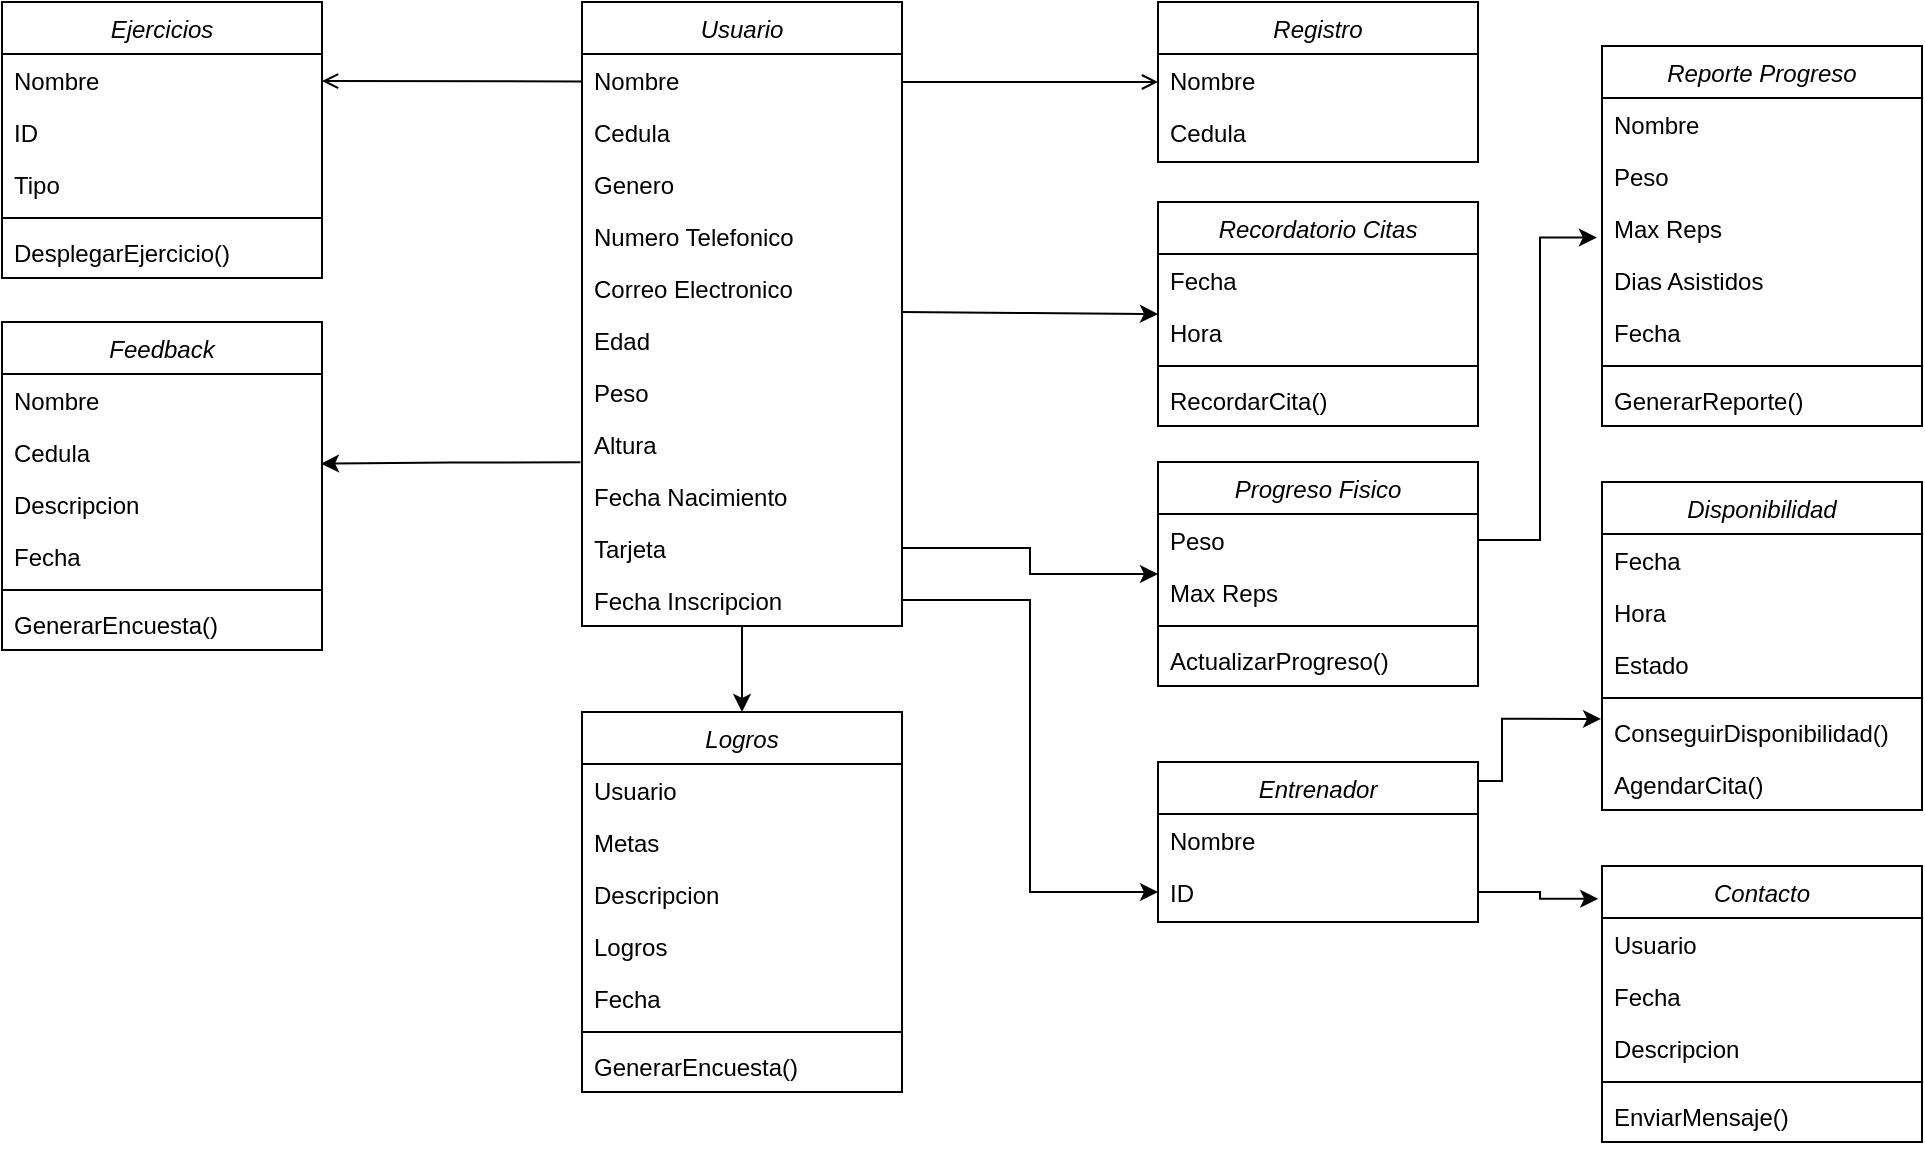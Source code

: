 <mxfile version="22.1.4" type="github">
  <diagram id="C5RBs43oDa-KdzZeNtuy" name="Page-1">
    <mxGraphModel dx="1816" dy="545" grid="1" gridSize="10" guides="1" tooltips="1" connect="1" arrows="1" fold="1" page="1" pageScale="1" pageWidth="827" pageHeight="1169" math="0" shadow="0">
      <root>
        <mxCell id="WIyWlLk6GJQsqaUBKTNV-0" />
        <mxCell id="WIyWlLk6GJQsqaUBKTNV-1" parent="WIyWlLk6GJQsqaUBKTNV-0" />
        <mxCell id="PNOMTLIYV8iumhKyd8af-56" style="edgeStyle=orthogonalEdgeStyle;rounded=0;orthogonalLoop=1;jettySize=auto;html=1;" edge="1" parent="WIyWlLk6GJQsqaUBKTNV-1" source="zkfFHV4jXpPFQw0GAbJ--0" target="PNOMTLIYV8iumhKyd8af-48">
          <mxGeometry relative="1" as="geometry" />
        </mxCell>
        <mxCell id="zkfFHV4jXpPFQw0GAbJ--0" value="Usuario" style="swimlane;fontStyle=2;align=center;verticalAlign=top;childLayout=stackLayout;horizontal=1;startSize=26;horizontalStack=0;resizeParent=1;resizeLast=0;collapsible=1;marginBottom=0;rounded=0;shadow=0;strokeWidth=1;" parent="WIyWlLk6GJQsqaUBKTNV-1" vertex="1">
          <mxGeometry x="20" y="40" width="160" height="312" as="geometry">
            <mxRectangle x="220" y="120" width="160" height="26" as="alternateBounds" />
          </mxGeometry>
        </mxCell>
        <mxCell id="zkfFHV4jXpPFQw0GAbJ--1" value="Nombre" style="text;align=left;verticalAlign=top;spacingLeft=4;spacingRight=4;overflow=hidden;rotatable=0;points=[[0,0.5],[1,0.5]];portConstraint=eastwest;" parent="zkfFHV4jXpPFQw0GAbJ--0" vertex="1">
          <mxGeometry y="26" width="160" height="26" as="geometry" />
        </mxCell>
        <mxCell id="mWHJRFIgZ-QMwkm3Dyj9-5" value="Cedula" style="text;align=left;verticalAlign=top;spacingLeft=4;spacingRight=4;overflow=hidden;rotatable=0;points=[[0,0.5],[1,0.5]];portConstraint=eastwest;rounded=0;shadow=0;html=0;" parent="zkfFHV4jXpPFQw0GAbJ--0" vertex="1">
          <mxGeometry y="52" width="160" height="26" as="geometry" />
        </mxCell>
        <mxCell id="mWHJRFIgZ-QMwkm3Dyj9-9" value="Genero" style="text;align=left;verticalAlign=top;spacingLeft=4;spacingRight=4;overflow=hidden;rotatable=0;points=[[0,0.5],[1,0.5]];portConstraint=eastwest;rounded=0;shadow=0;html=0;" parent="zkfFHV4jXpPFQw0GAbJ--0" vertex="1">
          <mxGeometry y="78" width="160" height="26" as="geometry" />
        </mxCell>
        <mxCell id="zkfFHV4jXpPFQw0GAbJ--2" value="Numero Telefonico" style="text;align=left;verticalAlign=top;spacingLeft=4;spacingRight=4;overflow=hidden;rotatable=0;points=[[0,0.5],[1,0.5]];portConstraint=eastwest;rounded=0;shadow=0;html=0;" parent="zkfFHV4jXpPFQw0GAbJ--0" vertex="1">
          <mxGeometry y="104" width="160" height="26" as="geometry" />
        </mxCell>
        <mxCell id="zkfFHV4jXpPFQw0GAbJ--3" value="Correo Electronico" style="text;align=left;verticalAlign=top;spacingLeft=4;spacingRight=4;overflow=hidden;rotatable=0;points=[[0,0.5],[1,0.5]];portConstraint=eastwest;rounded=0;shadow=0;html=0;" parent="zkfFHV4jXpPFQw0GAbJ--0" vertex="1">
          <mxGeometry y="130" width="160" height="26" as="geometry" />
        </mxCell>
        <mxCell id="mWHJRFIgZ-QMwkm3Dyj9-2" value="Edad" style="text;align=left;verticalAlign=top;spacingLeft=4;spacingRight=4;overflow=hidden;rotatable=0;points=[[0,0.5],[1,0.5]];portConstraint=eastwest;rounded=0;shadow=0;html=0;" parent="zkfFHV4jXpPFQw0GAbJ--0" vertex="1">
          <mxGeometry y="156" width="160" height="26" as="geometry" />
        </mxCell>
        <mxCell id="mWHJRFIgZ-QMwkm3Dyj9-3" value="Peso" style="text;align=left;verticalAlign=top;spacingLeft=4;spacingRight=4;overflow=hidden;rotatable=0;points=[[0,0.5],[1,0.5]];portConstraint=eastwest;rounded=0;shadow=0;html=0;" parent="zkfFHV4jXpPFQw0GAbJ--0" vertex="1">
          <mxGeometry y="182" width="160" height="26" as="geometry" />
        </mxCell>
        <mxCell id="mWHJRFIgZ-QMwkm3Dyj9-4" value="Altura" style="text;align=left;verticalAlign=top;spacingLeft=4;spacingRight=4;overflow=hidden;rotatable=0;points=[[0,0.5],[1,0.5]];portConstraint=eastwest;rounded=0;shadow=0;html=0;" parent="zkfFHV4jXpPFQw0GAbJ--0" vertex="1">
          <mxGeometry y="208" width="160" height="26" as="geometry" />
        </mxCell>
        <mxCell id="mWHJRFIgZ-QMwkm3Dyj9-6" value="Fecha Nacimiento" style="text;align=left;verticalAlign=top;spacingLeft=4;spacingRight=4;overflow=hidden;rotatable=0;points=[[0,0.5],[1,0.5]];portConstraint=eastwest;rounded=0;shadow=0;html=0;" parent="zkfFHV4jXpPFQw0GAbJ--0" vertex="1">
          <mxGeometry y="234" width="160" height="26" as="geometry" />
        </mxCell>
        <mxCell id="mWHJRFIgZ-QMwkm3Dyj9-7" value="Tarjeta" style="text;align=left;verticalAlign=top;spacingLeft=4;spacingRight=4;overflow=hidden;rotatable=0;points=[[0,0.5],[1,0.5]];portConstraint=eastwest;rounded=0;shadow=0;html=0;" parent="zkfFHV4jXpPFQw0GAbJ--0" vertex="1">
          <mxGeometry y="260" width="160" height="26" as="geometry" />
        </mxCell>
        <mxCell id="mWHJRFIgZ-QMwkm3Dyj9-8" value="Fecha Inscripcion" style="text;align=left;verticalAlign=top;spacingLeft=4;spacingRight=4;overflow=hidden;rotatable=0;points=[[0,0.5],[1,0.5]];portConstraint=eastwest;rounded=0;shadow=0;html=0;" parent="zkfFHV4jXpPFQw0GAbJ--0" vertex="1">
          <mxGeometry y="286" width="160" height="26" as="geometry" />
        </mxCell>
        <mxCell id="zkfFHV4jXpPFQw0GAbJ--17" value="Registro" style="swimlane;fontStyle=2;align=center;verticalAlign=top;childLayout=stackLayout;horizontal=1;startSize=26;horizontalStack=0;resizeParent=1;resizeLast=0;collapsible=1;marginBottom=0;rounded=0;shadow=0;strokeWidth=1;" parent="WIyWlLk6GJQsqaUBKTNV-1" vertex="1">
          <mxGeometry x="308" y="40" width="160" height="80" as="geometry">
            <mxRectangle x="550" y="140" width="160" height="26" as="alternateBounds" />
          </mxGeometry>
        </mxCell>
        <mxCell id="zkfFHV4jXpPFQw0GAbJ--18" value="Nombre" style="text;align=left;verticalAlign=top;spacingLeft=4;spacingRight=4;overflow=hidden;rotatable=0;points=[[0,0.5],[1,0.5]];portConstraint=eastwest;" parent="zkfFHV4jXpPFQw0GAbJ--17" vertex="1">
          <mxGeometry y="26" width="160" height="26" as="geometry" />
        </mxCell>
        <mxCell id="PNOMTLIYV8iumhKyd8af-0" value="Cedula" style="text;align=left;verticalAlign=top;spacingLeft=4;spacingRight=4;overflow=hidden;rotatable=0;points=[[0,0.5],[1,0.5]];portConstraint=eastwest;" vertex="1" parent="zkfFHV4jXpPFQw0GAbJ--17">
          <mxGeometry y="52" width="160" height="26" as="geometry" />
        </mxCell>
        <mxCell id="zkfFHV4jXpPFQw0GAbJ--26" value="" style="endArrow=open;shadow=0;strokeWidth=1;rounded=0;endFill=1;edgeStyle=elbowEdgeStyle;elbow=vertical;" parent="WIyWlLk6GJQsqaUBKTNV-1" source="zkfFHV4jXpPFQw0GAbJ--0" target="zkfFHV4jXpPFQw0GAbJ--17" edge="1">
          <mxGeometry x="0.5" y="41" relative="1" as="geometry">
            <mxPoint x="180" y="112" as="sourcePoint" />
            <mxPoint x="340" y="112" as="targetPoint" />
            <mxPoint x="-40" y="32" as="offset" />
          </mxGeometry>
        </mxCell>
        <mxCell id="zkfFHV4jXpPFQw0GAbJ--27" value="" style="resizable=0;align=left;verticalAlign=bottom;labelBackgroundColor=none;fontSize=12;" parent="zkfFHV4jXpPFQw0GAbJ--26" connectable="0" vertex="1">
          <mxGeometry x="-1" relative="1" as="geometry">
            <mxPoint y="4" as="offset" />
          </mxGeometry>
        </mxCell>
        <mxCell id="PNOMTLIYV8iumhKyd8af-7" value="Recordatorio Citas" style="swimlane;fontStyle=2;align=center;verticalAlign=top;childLayout=stackLayout;horizontal=1;startSize=26;horizontalStack=0;resizeParent=1;resizeLast=0;collapsible=1;marginBottom=0;rounded=0;shadow=0;strokeWidth=1;" vertex="1" parent="WIyWlLk6GJQsqaUBKTNV-1">
          <mxGeometry x="308" y="140" width="160" height="112" as="geometry">
            <mxRectangle x="550" y="140" width="160" height="26" as="alternateBounds" />
          </mxGeometry>
        </mxCell>
        <mxCell id="PNOMTLIYV8iumhKyd8af-8" value="Fecha" style="text;align=left;verticalAlign=top;spacingLeft=4;spacingRight=4;overflow=hidden;rotatable=0;points=[[0,0.5],[1,0.5]];portConstraint=eastwest;" vertex="1" parent="PNOMTLIYV8iumhKyd8af-7">
          <mxGeometry y="26" width="160" height="26" as="geometry" />
        </mxCell>
        <mxCell id="PNOMTLIYV8iumhKyd8af-9" value="Hora" style="text;align=left;verticalAlign=top;spacingLeft=4;spacingRight=4;overflow=hidden;rotatable=0;points=[[0,0.5],[1,0.5]];portConstraint=eastwest;" vertex="1" parent="PNOMTLIYV8iumhKyd8af-7">
          <mxGeometry y="52" width="160" height="26" as="geometry" />
        </mxCell>
        <mxCell id="zkfFHV4jXpPFQw0GAbJ--23" value="" style="line;html=1;strokeWidth=1;align=left;verticalAlign=middle;spacingTop=-1;spacingLeft=3;spacingRight=3;rotatable=0;labelPosition=right;points=[];portConstraint=eastwest;" parent="PNOMTLIYV8iumhKyd8af-7" vertex="1">
          <mxGeometry y="78" width="160" height="8" as="geometry" />
        </mxCell>
        <mxCell id="PNOMTLIYV8iumhKyd8af-10" value="RecordarCita()" style="text;align=left;verticalAlign=top;spacingLeft=4;spacingRight=4;overflow=hidden;rotatable=0;points=[[0,0.5],[1,0.5]];portConstraint=eastwest;" vertex="1" parent="PNOMTLIYV8iumhKyd8af-7">
          <mxGeometry y="86" width="160" height="26" as="geometry" />
        </mxCell>
        <mxCell id="PNOMTLIYV8iumhKyd8af-11" style="edgeStyle=orthogonalEdgeStyle;rounded=0;orthogonalLoop=1;jettySize=auto;html=1;" edge="1" parent="WIyWlLk6GJQsqaUBKTNV-1" target="PNOMTLIYV8iumhKyd8af-7">
          <mxGeometry relative="1" as="geometry">
            <mxPoint x="180" y="195" as="sourcePoint" />
            <mxPoint x="290" y="210" as="targetPoint" />
          </mxGeometry>
        </mxCell>
        <mxCell id="PNOMTLIYV8iumhKyd8af-13" value="Progreso Fisico" style="swimlane;fontStyle=2;align=center;verticalAlign=top;childLayout=stackLayout;horizontal=1;startSize=26;horizontalStack=0;resizeParent=1;resizeLast=0;collapsible=1;marginBottom=0;rounded=0;shadow=0;strokeWidth=1;" vertex="1" parent="WIyWlLk6GJQsqaUBKTNV-1">
          <mxGeometry x="308" y="270" width="160" height="112" as="geometry">
            <mxRectangle x="550" y="140" width="160" height="26" as="alternateBounds" />
          </mxGeometry>
        </mxCell>
        <mxCell id="PNOMTLIYV8iumhKyd8af-14" value="Peso" style="text;align=left;verticalAlign=top;spacingLeft=4;spacingRight=4;overflow=hidden;rotatable=0;points=[[0,0.5],[1,0.5]];portConstraint=eastwest;" vertex="1" parent="PNOMTLIYV8iumhKyd8af-13">
          <mxGeometry y="26" width="160" height="26" as="geometry" />
        </mxCell>
        <mxCell id="PNOMTLIYV8iumhKyd8af-15" value="Max Reps" style="text;align=left;verticalAlign=top;spacingLeft=4;spacingRight=4;overflow=hidden;rotatable=0;points=[[0,0.5],[1,0.5]];portConstraint=eastwest;" vertex="1" parent="PNOMTLIYV8iumhKyd8af-13">
          <mxGeometry y="52" width="160" height="26" as="geometry" />
        </mxCell>
        <mxCell id="PNOMTLIYV8iumhKyd8af-16" value="" style="line;html=1;strokeWidth=1;align=left;verticalAlign=middle;spacingTop=-1;spacingLeft=3;spacingRight=3;rotatable=0;labelPosition=right;points=[];portConstraint=eastwest;" vertex="1" parent="PNOMTLIYV8iumhKyd8af-13">
          <mxGeometry y="78" width="160" height="8" as="geometry" />
        </mxCell>
        <mxCell id="PNOMTLIYV8iumhKyd8af-17" value="ActualizarProgreso()" style="text;align=left;verticalAlign=top;spacingLeft=4;spacingRight=4;overflow=hidden;rotatable=0;points=[[0,0.5],[1,0.5]];portConstraint=eastwest;" vertex="1" parent="PNOMTLIYV8iumhKyd8af-13">
          <mxGeometry y="86" width="160" height="26" as="geometry" />
        </mxCell>
        <mxCell id="PNOMTLIYV8iumhKyd8af-20" style="edgeStyle=orthogonalEdgeStyle;rounded=0;orthogonalLoop=1;jettySize=auto;html=1;" edge="1" parent="WIyWlLk6GJQsqaUBKTNV-1" source="mWHJRFIgZ-QMwkm3Dyj9-7" target="PNOMTLIYV8iumhKyd8af-13">
          <mxGeometry relative="1" as="geometry" />
        </mxCell>
        <mxCell id="PNOMTLIYV8iumhKyd8af-21" value="Ejercicios" style="swimlane;fontStyle=2;align=center;verticalAlign=top;childLayout=stackLayout;horizontal=1;startSize=26;horizontalStack=0;resizeParent=1;resizeLast=0;collapsible=1;marginBottom=0;rounded=0;shadow=0;strokeWidth=1;" vertex="1" parent="WIyWlLk6GJQsqaUBKTNV-1">
          <mxGeometry x="-270" y="40" width="160" height="138" as="geometry">
            <mxRectangle x="550" y="140" width="160" height="26" as="alternateBounds" />
          </mxGeometry>
        </mxCell>
        <mxCell id="PNOMTLIYV8iumhKyd8af-22" value="Nombre" style="text;align=left;verticalAlign=top;spacingLeft=4;spacingRight=4;overflow=hidden;rotatable=0;points=[[0,0.5],[1,0.5]];portConstraint=eastwest;" vertex="1" parent="PNOMTLIYV8iumhKyd8af-21">
          <mxGeometry y="26" width="160" height="26" as="geometry" />
        </mxCell>
        <mxCell id="PNOMTLIYV8iumhKyd8af-23" value="ID" style="text;align=left;verticalAlign=top;spacingLeft=4;spacingRight=4;overflow=hidden;rotatable=0;points=[[0,0.5],[1,0.5]];portConstraint=eastwest;" vertex="1" parent="PNOMTLIYV8iumhKyd8af-21">
          <mxGeometry y="52" width="160" height="26" as="geometry" />
        </mxCell>
        <mxCell id="PNOMTLIYV8iumhKyd8af-28" value="Tipo" style="text;align=left;verticalAlign=top;spacingLeft=4;spacingRight=4;overflow=hidden;rotatable=0;points=[[0,0.5],[1,0.5]];portConstraint=eastwest;" vertex="1" parent="PNOMTLIYV8iumhKyd8af-21">
          <mxGeometry y="78" width="160" height="26" as="geometry" />
        </mxCell>
        <mxCell id="PNOMTLIYV8iumhKyd8af-24" value="" style="line;html=1;strokeWidth=1;align=left;verticalAlign=middle;spacingTop=-1;spacingLeft=3;spacingRight=3;rotatable=0;labelPosition=right;points=[];portConstraint=eastwest;" vertex="1" parent="PNOMTLIYV8iumhKyd8af-21">
          <mxGeometry y="104" width="160" height="8" as="geometry" />
        </mxCell>
        <mxCell id="PNOMTLIYV8iumhKyd8af-25" value="DesplegarEjercicio()" style="text;align=left;verticalAlign=top;spacingLeft=4;spacingRight=4;overflow=hidden;rotatable=0;points=[[0,0.5],[1,0.5]];portConstraint=eastwest;" vertex="1" parent="PNOMTLIYV8iumhKyd8af-21">
          <mxGeometry y="112" width="160" height="26" as="geometry" />
        </mxCell>
        <mxCell id="PNOMTLIYV8iumhKyd8af-26" value="" style="endArrow=open;shadow=0;strokeWidth=1;rounded=0;endFill=1;edgeStyle=elbowEdgeStyle;elbow=vertical;entryX=1;entryY=0.5;entryDx=0;entryDy=0;" edge="1" parent="WIyWlLk6GJQsqaUBKTNV-1" target="PNOMTLIYV8iumhKyd8af-22">
          <mxGeometry x="0.5" y="41" relative="1" as="geometry">
            <mxPoint x="20" y="79.71" as="sourcePoint" />
            <mxPoint x="-108" y="79.71" as="targetPoint" />
            <mxPoint x="-40" y="32" as="offset" />
          </mxGeometry>
        </mxCell>
        <mxCell id="PNOMTLIYV8iumhKyd8af-27" value="" style="resizable=0;align=left;verticalAlign=bottom;labelBackgroundColor=none;fontSize=12;" connectable="0" vertex="1" parent="PNOMTLIYV8iumhKyd8af-26">
          <mxGeometry x="-1" relative="1" as="geometry">
            <mxPoint y="4" as="offset" />
          </mxGeometry>
        </mxCell>
        <mxCell id="PNOMTLIYV8iumhKyd8af-29" value="Reporte Progreso" style="swimlane;fontStyle=2;align=center;verticalAlign=top;childLayout=stackLayout;horizontal=1;startSize=26;horizontalStack=0;resizeParent=1;resizeLast=0;collapsible=1;marginBottom=0;rounded=0;shadow=0;strokeWidth=1;" vertex="1" parent="WIyWlLk6GJQsqaUBKTNV-1">
          <mxGeometry x="530" y="62" width="160" height="190" as="geometry">
            <mxRectangle x="550" y="140" width="160" height="26" as="alternateBounds" />
          </mxGeometry>
        </mxCell>
        <mxCell id="PNOMTLIYV8iumhKyd8af-30" value="Nombre" style="text;align=left;verticalAlign=top;spacingLeft=4;spacingRight=4;overflow=hidden;rotatable=0;points=[[0,0.5],[1,0.5]];portConstraint=eastwest;" vertex="1" parent="PNOMTLIYV8iumhKyd8af-29">
          <mxGeometry y="26" width="160" height="26" as="geometry" />
        </mxCell>
        <mxCell id="PNOMTLIYV8iumhKyd8af-31" value="Peso" style="text;align=left;verticalAlign=top;spacingLeft=4;spacingRight=4;overflow=hidden;rotatable=0;points=[[0,0.5],[1,0.5]];portConstraint=eastwest;" vertex="1" parent="PNOMTLIYV8iumhKyd8af-29">
          <mxGeometry y="52" width="160" height="26" as="geometry" />
        </mxCell>
        <mxCell id="PNOMTLIYV8iumhKyd8af-32" value="Max Reps" style="text;align=left;verticalAlign=top;spacingLeft=4;spacingRight=4;overflow=hidden;rotatable=0;points=[[0,0.5],[1,0.5]];portConstraint=eastwest;" vertex="1" parent="PNOMTLIYV8iumhKyd8af-29">
          <mxGeometry y="78" width="160" height="26" as="geometry" />
        </mxCell>
        <mxCell id="PNOMTLIYV8iumhKyd8af-35" value="Dias Asistidos" style="text;align=left;verticalAlign=top;spacingLeft=4;spacingRight=4;overflow=hidden;rotatable=0;points=[[0,0.5],[1,0.5]];portConstraint=eastwest;" vertex="1" parent="PNOMTLIYV8iumhKyd8af-29">
          <mxGeometry y="104" width="160" height="26" as="geometry" />
        </mxCell>
        <mxCell id="PNOMTLIYV8iumhKyd8af-36" value="Fecha" style="text;align=left;verticalAlign=top;spacingLeft=4;spacingRight=4;overflow=hidden;rotatable=0;points=[[0,0.5],[1,0.5]];portConstraint=eastwest;" vertex="1" parent="PNOMTLIYV8iumhKyd8af-29">
          <mxGeometry y="130" width="160" height="26" as="geometry" />
        </mxCell>
        <mxCell id="PNOMTLIYV8iumhKyd8af-33" value="" style="line;html=1;strokeWidth=1;align=left;verticalAlign=middle;spacingTop=-1;spacingLeft=3;spacingRight=3;rotatable=0;labelPosition=right;points=[];portConstraint=eastwest;" vertex="1" parent="PNOMTLIYV8iumhKyd8af-29">
          <mxGeometry y="156" width="160" height="8" as="geometry" />
        </mxCell>
        <mxCell id="PNOMTLIYV8iumhKyd8af-34" value="GenerarReporte()" style="text;align=left;verticalAlign=top;spacingLeft=4;spacingRight=4;overflow=hidden;rotatable=0;points=[[0,0.5],[1,0.5]];portConstraint=eastwest;" vertex="1" parent="PNOMTLIYV8iumhKyd8af-29">
          <mxGeometry y="164" width="160" height="26" as="geometry" />
        </mxCell>
        <mxCell id="PNOMTLIYV8iumhKyd8af-39" value="Feedback" style="swimlane;fontStyle=2;align=center;verticalAlign=top;childLayout=stackLayout;horizontal=1;startSize=26;horizontalStack=0;resizeParent=1;resizeLast=0;collapsible=1;marginBottom=0;rounded=0;shadow=0;strokeWidth=1;" vertex="1" parent="WIyWlLk6GJQsqaUBKTNV-1">
          <mxGeometry x="-270" y="200" width="160" height="164" as="geometry">
            <mxRectangle x="550" y="140" width="160" height="26" as="alternateBounds" />
          </mxGeometry>
        </mxCell>
        <mxCell id="PNOMTLIYV8iumhKyd8af-40" value="Nombre" style="text;align=left;verticalAlign=top;spacingLeft=4;spacingRight=4;overflow=hidden;rotatable=0;points=[[0,0.5],[1,0.5]];portConstraint=eastwest;" vertex="1" parent="PNOMTLIYV8iumhKyd8af-39">
          <mxGeometry y="26" width="160" height="26" as="geometry" />
        </mxCell>
        <mxCell id="PNOMTLIYV8iumhKyd8af-41" value="Cedula" style="text;align=left;verticalAlign=top;spacingLeft=4;spacingRight=4;overflow=hidden;rotatable=0;points=[[0,0.5],[1,0.5]];portConstraint=eastwest;" vertex="1" parent="PNOMTLIYV8iumhKyd8af-39">
          <mxGeometry y="52" width="160" height="26" as="geometry" />
        </mxCell>
        <mxCell id="PNOMTLIYV8iumhKyd8af-42" value="Descripcion" style="text;align=left;verticalAlign=top;spacingLeft=4;spacingRight=4;overflow=hidden;rotatable=0;points=[[0,0.5],[1,0.5]];portConstraint=eastwest;" vertex="1" parent="PNOMTLIYV8iumhKyd8af-39">
          <mxGeometry y="78" width="160" height="26" as="geometry" />
        </mxCell>
        <mxCell id="PNOMTLIYV8iumhKyd8af-44" value="Fecha" style="text;align=left;verticalAlign=top;spacingLeft=4;spacingRight=4;overflow=hidden;rotatable=0;points=[[0,0.5],[1,0.5]];portConstraint=eastwest;" vertex="1" parent="PNOMTLIYV8iumhKyd8af-39">
          <mxGeometry y="104" width="160" height="26" as="geometry" />
        </mxCell>
        <mxCell id="PNOMTLIYV8iumhKyd8af-45" value="" style="line;html=1;strokeWidth=1;align=left;verticalAlign=middle;spacingTop=-1;spacingLeft=3;spacingRight=3;rotatable=0;labelPosition=right;points=[];portConstraint=eastwest;" vertex="1" parent="PNOMTLIYV8iumhKyd8af-39">
          <mxGeometry y="130" width="160" height="8" as="geometry" />
        </mxCell>
        <mxCell id="PNOMTLIYV8iumhKyd8af-46" value="GenerarEncuesta()" style="text;align=left;verticalAlign=top;spacingLeft=4;spacingRight=4;overflow=hidden;rotatable=0;points=[[0,0.5],[1,0.5]];portConstraint=eastwest;" vertex="1" parent="PNOMTLIYV8iumhKyd8af-39">
          <mxGeometry y="138" width="160" height="26" as="geometry" />
        </mxCell>
        <mxCell id="PNOMTLIYV8iumhKyd8af-47" style="edgeStyle=orthogonalEdgeStyle;rounded=0;orthogonalLoop=1;jettySize=auto;html=1;entryX=0.997;entryY=0.725;entryDx=0;entryDy=0;entryPerimeter=0;exitX=-0.005;exitY=-0.147;exitDx=0;exitDy=0;exitPerimeter=0;" edge="1" parent="WIyWlLk6GJQsqaUBKTNV-1" source="mWHJRFIgZ-QMwkm3Dyj9-6" target="PNOMTLIYV8iumhKyd8af-41">
          <mxGeometry relative="1" as="geometry">
            <mxPoint x="-30" y="290" as="sourcePoint" />
          </mxGeometry>
        </mxCell>
        <mxCell id="PNOMTLIYV8iumhKyd8af-48" value="Logros" style="swimlane;fontStyle=2;align=center;verticalAlign=top;childLayout=stackLayout;horizontal=1;startSize=26;horizontalStack=0;resizeParent=1;resizeLast=0;collapsible=1;marginBottom=0;rounded=0;shadow=0;strokeWidth=1;" vertex="1" parent="WIyWlLk6GJQsqaUBKTNV-1">
          <mxGeometry x="20" y="395" width="160" height="190" as="geometry">
            <mxRectangle x="550" y="140" width="160" height="26" as="alternateBounds" />
          </mxGeometry>
        </mxCell>
        <mxCell id="PNOMTLIYV8iumhKyd8af-49" value="Usuario" style="text;align=left;verticalAlign=top;spacingLeft=4;spacingRight=4;overflow=hidden;rotatable=0;points=[[0,0.5],[1,0.5]];portConstraint=eastwest;" vertex="1" parent="PNOMTLIYV8iumhKyd8af-48">
          <mxGeometry y="26" width="160" height="26" as="geometry" />
        </mxCell>
        <mxCell id="PNOMTLIYV8iumhKyd8af-50" value="Metas" style="text;align=left;verticalAlign=top;spacingLeft=4;spacingRight=4;overflow=hidden;rotatable=0;points=[[0,0.5],[1,0.5]];portConstraint=eastwest;" vertex="1" parent="PNOMTLIYV8iumhKyd8af-48">
          <mxGeometry y="52" width="160" height="26" as="geometry" />
        </mxCell>
        <mxCell id="PNOMTLIYV8iumhKyd8af-51" value="Descripcion" style="text;align=left;verticalAlign=top;spacingLeft=4;spacingRight=4;overflow=hidden;rotatable=0;points=[[0,0.5],[1,0.5]];portConstraint=eastwest;" vertex="1" parent="PNOMTLIYV8iumhKyd8af-48">
          <mxGeometry y="78" width="160" height="26" as="geometry" />
        </mxCell>
        <mxCell id="PNOMTLIYV8iumhKyd8af-52" value="Logros" style="text;align=left;verticalAlign=top;spacingLeft=4;spacingRight=4;overflow=hidden;rotatable=0;points=[[0,0.5],[1,0.5]];portConstraint=eastwest;" vertex="1" parent="PNOMTLIYV8iumhKyd8af-48">
          <mxGeometry y="104" width="160" height="26" as="geometry" />
        </mxCell>
        <mxCell id="PNOMTLIYV8iumhKyd8af-55" value="Fecha" style="text;align=left;verticalAlign=top;spacingLeft=4;spacingRight=4;overflow=hidden;rotatable=0;points=[[0,0.5],[1,0.5]];portConstraint=eastwest;" vertex="1" parent="PNOMTLIYV8iumhKyd8af-48">
          <mxGeometry y="130" width="160" height="26" as="geometry" />
        </mxCell>
        <mxCell id="PNOMTLIYV8iumhKyd8af-53" value="" style="line;html=1;strokeWidth=1;align=left;verticalAlign=middle;spacingTop=-1;spacingLeft=3;spacingRight=3;rotatable=0;labelPosition=right;points=[];portConstraint=eastwest;" vertex="1" parent="PNOMTLIYV8iumhKyd8af-48">
          <mxGeometry y="156" width="160" height="8" as="geometry" />
        </mxCell>
        <mxCell id="PNOMTLIYV8iumhKyd8af-54" value="GenerarEncuesta()" style="text;align=left;verticalAlign=top;spacingLeft=4;spacingRight=4;overflow=hidden;rotatable=0;points=[[0,0.5],[1,0.5]];portConstraint=eastwest;" vertex="1" parent="PNOMTLIYV8iumhKyd8af-48">
          <mxGeometry y="164" width="160" height="26" as="geometry" />
        </mxCell>
        <mxCell id="PNOMTLIYV8iumhKyd8af-80" style="edgeStyle=orthogonalEdgeStyle;rounded=0;orthogonalLoop=1;jettySize=auto;html=1;exitX=0.992;exitY=0.119;exitDx=0;exitDy=0;exitPerimeter=0;entryX=-0.003;entryY=0.248;entryDx=0;entryDy=0;entryPerimeter=0;" edge="1" parent="WIyWlLk6GJQsqaUBKTNV-1" source="PNOMTLIYV8iumhKyd8af-57" target="PNOMTLIYV8iumhKyd8af-73">
          <mxGeometry relative="1" as="geometry">
            <Array as="points">
              <mxPoint x="480" y="429" />
              <mxPoint x="480" y="398" />
            </Array>
          </mxGeometry>
        </mxCell>
        <mxCell id="PNOMTLIYV8iumhKyd8af-57" value="Entrenador" style="swimlane;fontStyle=2;align=center;verticalAlign=top;childLayout=stackLayout;horizontal=1;startSize=26;horizontalStack=0;resizeParent=1;resizeLast=0;collapsible=1;marginBottom=0;rounded=0;shadow=0;strokeWidth=1;" vertex="1" parent="WIyWlLk6GJQsqaUBKTNV-1">
          <mxGeometry x="308" y="420" width="160" height="80" as="geometry">
            <mxRectangle x="550" y="140" width="160" height="26" as="alternateBounds" />
          </mxGeometry>
        </mxCell>
        <mxCell id="PNOMTLIYV8iumhKyd8af-58" value="Nombre" style="text;align=left;verticalAlign=top;spacingLeft=4;spacingRight=4;overflow=hidden;rotatable=0;points=[[0,0.5],[1,0.5]];portConstraint=eastwest;" vertex="1" parent="PNOMTLIYV8iumhKyd8af-57">
          <mxGeometry y="26" width="160" height="26" as="geometry" />
        </mxCell>
        <mxCell id="PNOMTLIYV8iumhKyd8af-59" value="ID" style="text;align=left;verticalAlign=top;spacingLeft=4;spacingRight=4;overflow=hidden;rotatable=0;points=[[0,0.5],[1,0.5]];portConstraint=eastwest;" vertex="1" parent="PNOMTLIYV8iumhKyd8af-57">
          <mxGeometry y="52" width="160" height="26" as="geometry" />
        </mxCell>
        <mxCell id="PNOMTLIYV8iumhKyd8af-65" style="edgeStyle=orthogonalEdgeStyle;rounded=0;orthogonalLoop=1;jettySize=auto;html=1;" edge="1" parent="WIyWlLk6GJQsqaUBKTNV-1" source="mWHJRFIgZ-QMwkm3Dyj9-8" target="PNOMTLIYV8iumhKyd8af-59">
          <mxGeometry relative="1" as="geometry" />
        </mxCell>
        <mxCell id="PNOMTLIYV8iumhKyd8af-69" value="Disponibilidad" style="swimlane;fontStyle=2;align=center;verticalAlign=top;childLayout=stackLayout;horizontal=1;startSize=26;horizontalStack=0;resizeParent=1;resizeLast=0;collapsible=1;marginBottom=0;rounded=0;shadow=0;strokeWidth=1;" vertex="1" parent="WIyWlLk6GJQsqaUBKTNV-1">
          <mxGeometry x="530" y="280" width="160" height="164" as="geometry">
            <mxRectangle x="550" y="140" width="160" height="26" as="alternateBounds" />
          </mxGeometry>
        </mxCell>
        <mxCell id="PNOMTLIYV8iumhKyd8af-70" value="Fecha" style="text;align=left;verticalAlign=top;spacingLeft=4;spacingRight=4;overflow=hidden;rotatable=0;points=[[0,0.5],[1,0.5]];portConstraint=eastwest;" vertex="1" parent="PNOMTLIYV8iumhKyd8af-69">
          <mxGeometry y="26" width="160" height="26" as="geometry" />
        </mxCell>
        <mxCell id="PNOMTLIYV8iumhKyd8af-71" value="Hora" style="text;align=left;verticalAlign=top;spacingLeft=4;spacingRight=4;overflow=hidden;rotatable=0;points=[[0,0.5],[1,0.5]];portConstraint=eastwest;" vertex="1" parent="PNOMTLIYV8iumhKyd8af-69">
          <mxGeometry y="52" width="160" height="26" as="geometry" />
        </mxCell>
        <mxCell id="PNOMTLIYV8iumhKyd8af-81" value="Estado" style="text;align=left;verticalAlign=top;spacingLeft=4;spacingRight=4;overflow=hidden;rotatable=0;points=[[0,0.5],[1,0.5]];portConstraint=eastwest;" vertex="1" parent="PNOMTLIYV8iumhKyd8af-69">
          <mxGeometry y="78" width="160" height="26" as="geometry" />
        </mxCell>
        <mxCell id="PNOMTLIYV8iumhKyd8af-72" value="" style="line;html=1;strokeWidth=1;align=left;verticalAlign=middle;spacingTop=-1;spacingLeft=3;spacingRight=3;rotatable=0;labelPosition=right;points=[];portConstraint=eastwest;" vertex="1" parent="PNOMTLIYV8iumhKyd8af-69">
          <mxGeometry y="104" width="160" height="8" as="geometry" />
        </mxCell>
        <mxCell id="PNOMTLIYV8iumhKyd8af-73" value="ConseguirDisponibilidad()" style="text;align=left;verticalAlign=top;spacingLeft=4;spacingRight=4;overflow=hidden;rotatable=0;points=[[0,0.5],[1,0.5]];portConstraint=eastwest;" vertex="1" parent="PNOMTLIYV8iumhKyd8af-69">
          <mxGeometry y="112" width="160" height="26" as="geometry" />
        </mxCell>
        <mxCell id="PNOMTLIYV8iumhKyd8af-82" value="AgendarCita()" style="text;align=left;verticalAlign=top;spacingLeft=4;spacingRight=4;overflow=hidden;rotatable=0;points=[[0,0.5],[1,0.5]];portConstraint=eastwest;" vertex="1" parent="PNOMTLIYV8iumhKyd8af-69">
          <mxGeometry y="138" width="160" height="26" as="geometry" />
        </mxCell>
        <mxCell id="PNOMTLIYV8iumhKyd8af-74" value="Contacto" style="swimlane;fontStyle=2;align=center;verticalAlign=top;childLayout=stackLayout;horizontal=1;startSize=26;horizontalStack=0;resizeParent=1;resizeLast=0;collapsible=1;marginBottom=0;rounded=0;shadow=0;strokeWidth=1;" vertex="1" parent="WIyWlLk6GJQsqaUBKTNV-1">
          <mxGeometry x="530" y="472" width="160" height="138" as="geometry">
            <mxRectangle x="550" y="140" width="160" height="26" as="alternateBounds" />
          </mxGeometry>
        </mxCell>
        <mxCell id="PNOMTLIYV8iumhKyd8af-75" value="Usuario" style="text;align=left;verticalAlign=top;spacingLeft=4;spacingRight=4;overflow=hidden;rotatable=0;points=[[0,0.5],[1,0.5]];portConstraint=eastwest;" vertex="1" parent="PNOMTLIYV8iumhKyd8af-74">
          <mxGeometry y="26" width="160" height="26" as="geometry" />
        </mxCell>
        <mxCell id="PNOMTLIYV8iumhKyd8af-76" value="Fecha" style="text;align=left;verticalAlign=top;spacingLeft=4;spacingRight=4;overflow=hidden;rotatable=0;points=[[0,0.5],[1,0.5]];portConstraint=eastwest;" vertex="1" parent="PNOMTLIYV8iumhKyd8af-74">
          <mxGeometry y="52" width="160" height="26" as="geometry" />
        </mxCell>
        <mxCell id="PNOMTLIYV8iumhKyd8af-83" value="Descripcion" style="text;align=left;verticalAlign=top;spacingLeft=4;spacingRight=4;overflow=hidden;rotatable=0;points=[[0,0.5],[1,0.5]];portConstraint=eastwest;" vertex="1" parent="PNOMTLIYV8iumhKyd8af-74">
          <mxGeometry y="78" width="160" height="26" as="geometry" />
        </mxCell>
        <mxCell id="PNOMTLIYV8iumhKyd8af-77" value="" style="line;html=1;strokeWidth=1;align=left;verticalAlign=middle;spacingTop=-1;spacingLeft=3;spacingRight=3;rotatable=0;labelPosition=right;points=[];portConstraint=eastwest;" vertex="1" parent="PNOMTLIYV8iumhKyd8af-74">
          <mxGeometry y="104" width="160" height="8" as="geometry" />
        </mxCell>
        <mxCell id="PNOMTLIYV8iumhKyd8af-84" value="EnviarMensaje()" style="text;align=left;verticalAlign=top;spacingLeft=4;spacingRight=4;overflow=hidden;rotatable=0;points=[[0,0.5],[1,0.5]];portConstraint=eastwest;" vertex="1" parent="PNOMTLIYV8iumhKyd8af-74">
          <mxGeometry y="112" width="160" height="26" as="geometry" />
        </mxCell>
        <mxCell id="PNOMTLIYV8iumhKyd8af-79" style="edgeStyle=orthogonalEdgeStyle;rounded=0;orthogonalLoop=1;jettySize=auto;html=1;entryX=-0.012;entryY=0.119;entryDx=0;entryDy=0;entryPerimeter=0;" edge="1" parent="WIyWlLk6GJQsqaUBKTNV-1" source="PNOMTLIYV8iumhKyd8af-59" target="PNOMTLIYV8iumhKyd8af-74">
          <mxGeometry relative="1" as="geometry" />
        </mxCell>
        <mxCell id="PNOMTLIYV8iumhKyd8af-85" style="edgeStyle=orthogonalEdgeStyle;rounded=0;orthogonalLoop=1;jettySize=auto;html=1;entryX=-0.016;entryY=0.683;entryDx=0;entryDy=0;entryPerimeter=0;" edge="1" parent="WIyWlLk6GJQsqaUBKTNV-1" source="PNOMTLIYV8iumhKyd8af-14" target="PNOMTLIYV8iumhKyd8af-32">
          <mxGeometry relative="1" as="geometry" />
        </mxCell>
      </root>
    </mxGraphModel>
  </diagram>
</mxfile>
